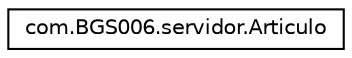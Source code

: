 digraph "Graphical Class Hierarchy"
{
 // LATEX_PDF_SIZE
  edge [fontname="Helvetica",fontsize="10",labelfontname="Helvetica",labelfontsize="10"];
  node [fontname="Helvetica",fontsize="10",shape=record];
  rankdir="LR";
  Node0 [label="com.BGS006.servidor.Articulo",height=0.2,width=0.4,color="black", fillcolor="white", style="filled",URL="$classcom_1_1_b_g_s006_1_1servidor_1_1_articulo.html",tooltip=" "];
}
